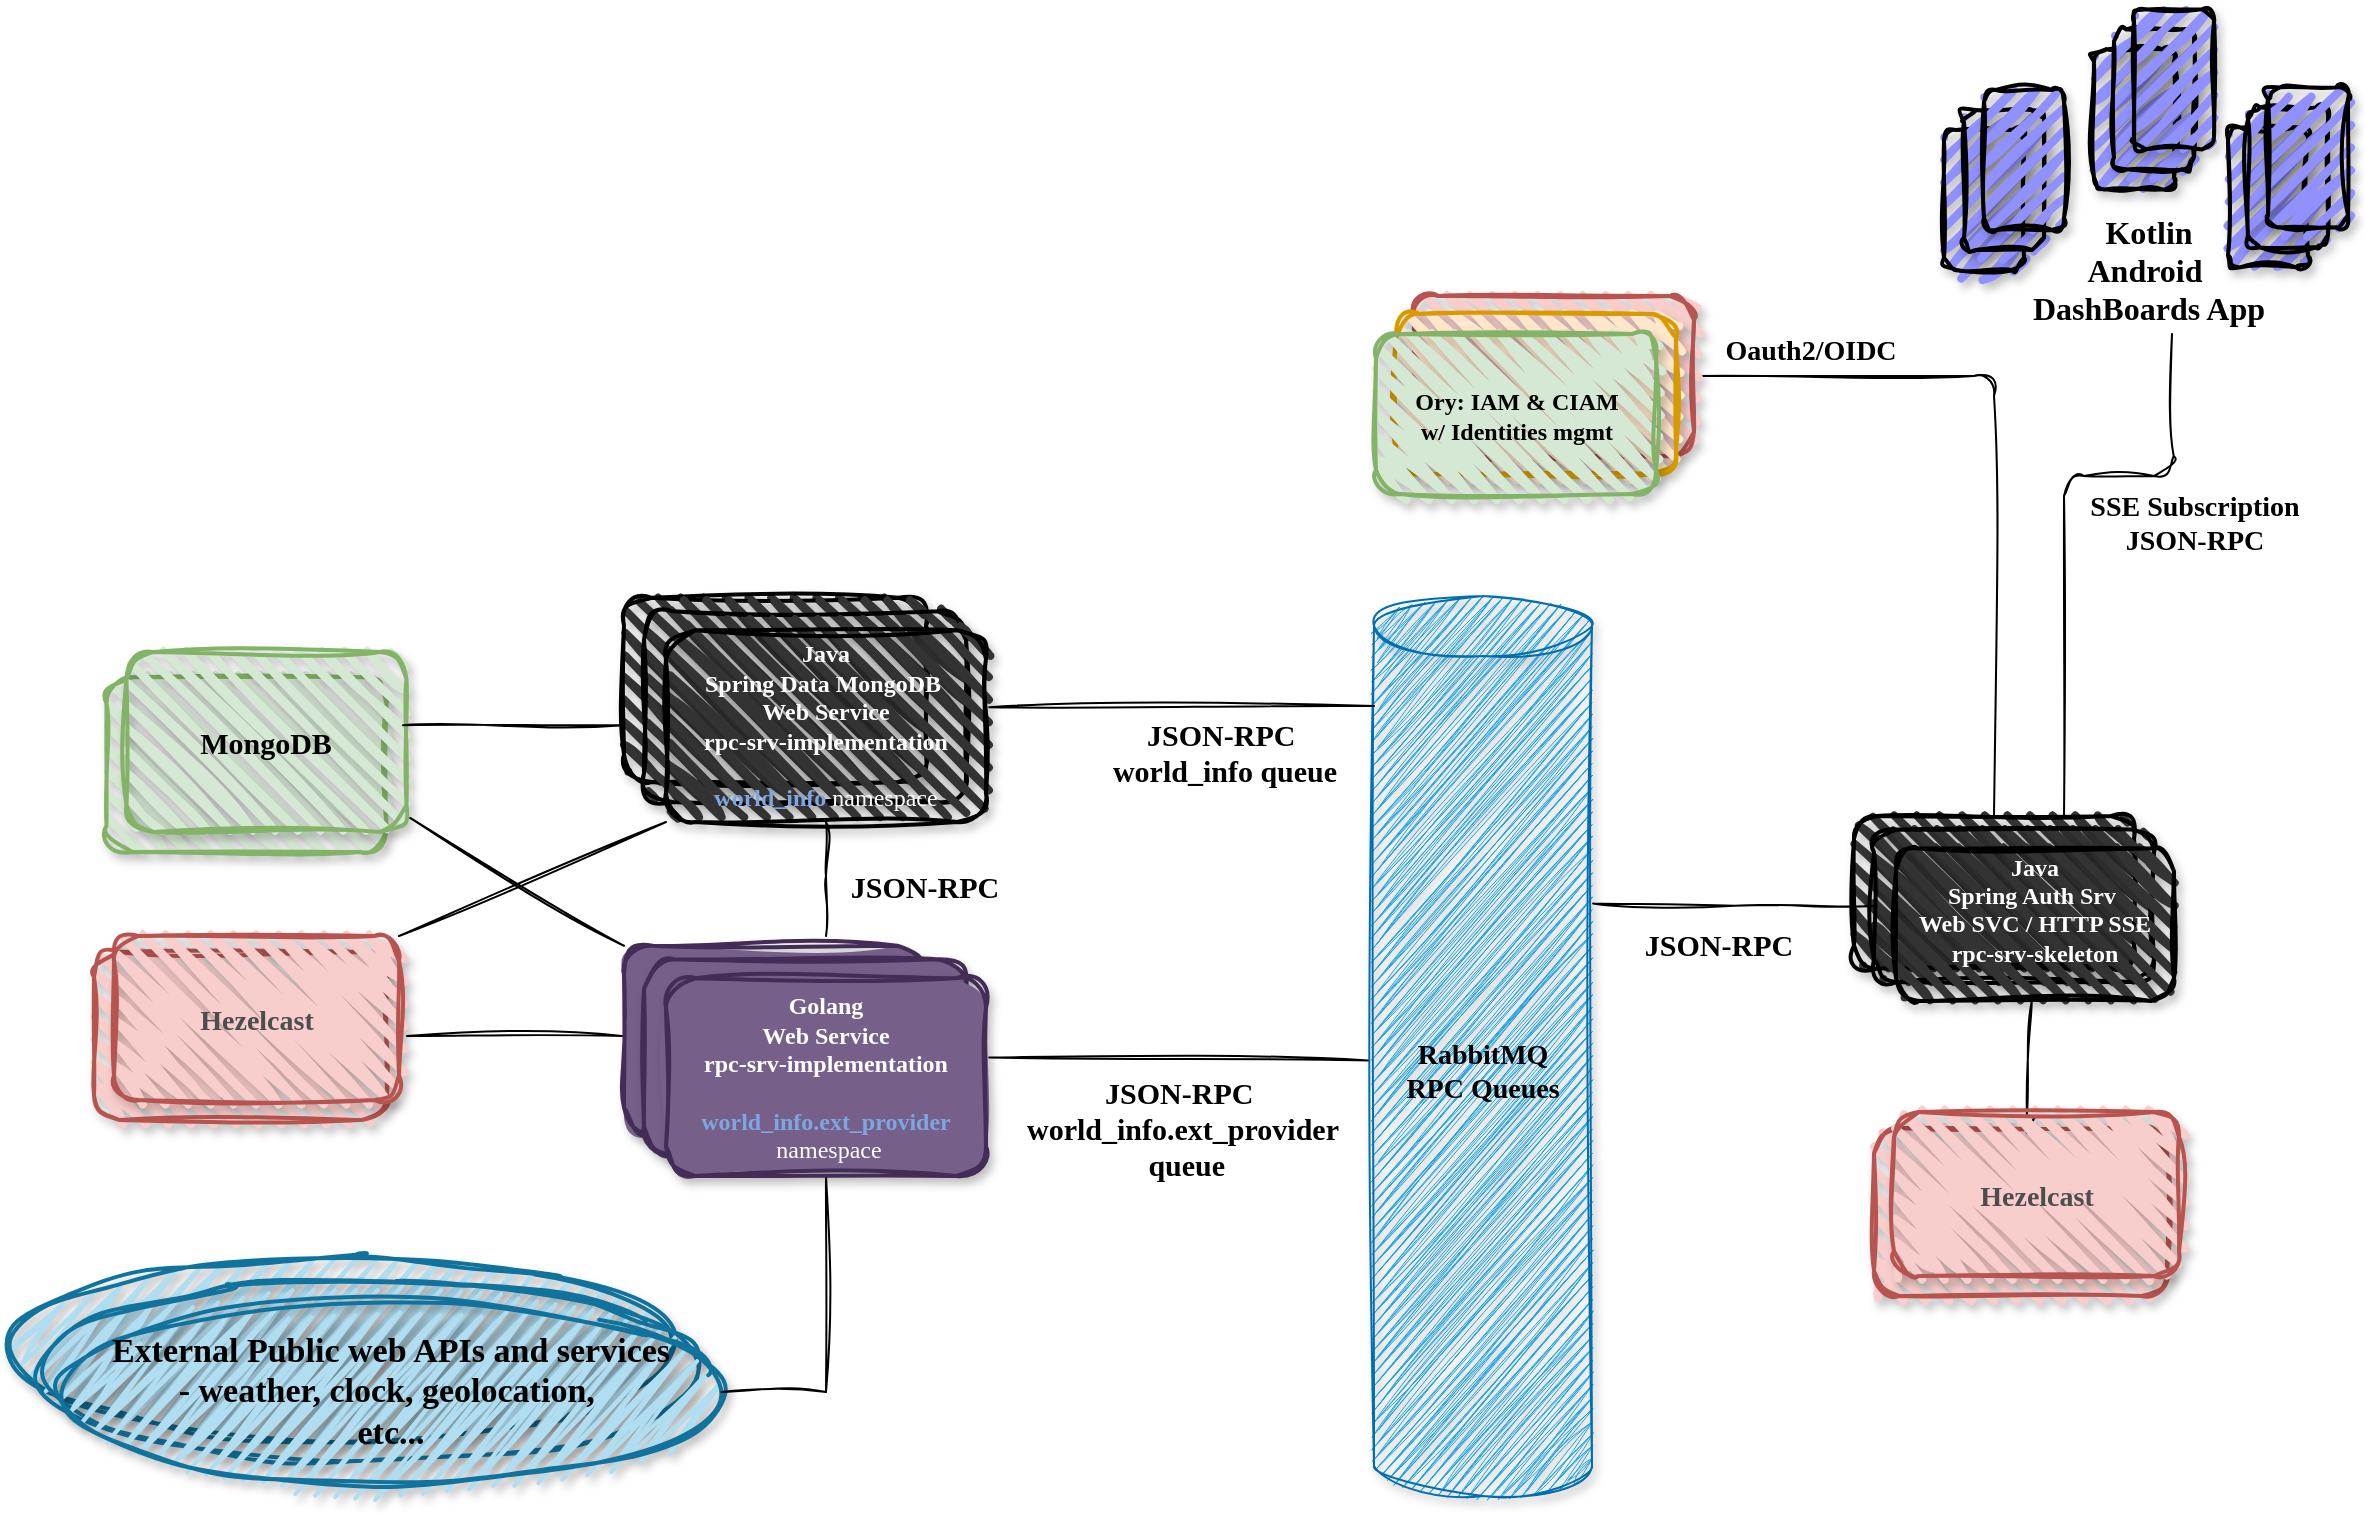 <mxfile version="28.0.6">
  <diagram id="KBIwsYY--AiB_v0YLguu" name="Page-1">
    <mxGraphModel dx="2216" dy="2158" grid="1" gridSize="10" guides="1" tooltips="1" connect="1" arrows="1" fold="1" page="1" pageScale="1" pageWidth="1654" pageHeight="1169" math="0" shadow="0">
      <root>
        <mxCell id="0" />
        <mxCell id="1" parent="0" />
        <mxCell id="112" style="edgeStyle=none;html=1;exitX=1;exitY=0.5;exitDx=0;exitDy=0;entryX=0.5;entryY=0;entryDx=0;entryDy=0;sketch=1;curveFitting=1;jiggle=2;endArrow=none;endFill=0;" parent="1" source="52" target="M9iqOvp1g94WVJkQ8rMG-64" edge="1">
          <mxGeometry relative="1" as="geometry">
            <Array as="points">
              <mxPoint x="1270" y="-700" />
            </Array>
          </mxGeometry>
        </mxCell>
        <mxCell id="52" value="" style="rounded=1;whiteSpace=wrap;html=1;strokeWidth=2;fillWeight=4;hachureGap=8;hachureAngle=45;fillColor=#f8cecc;strokeColor=#b85450;shadow=1;fillStyle=zigzag;sketch=1;curveFitting=1;jiggle=2;" parent="1" vertex="1">
          <mxGeometry x="980" y="-740" width="140" height="80" as="geometry" />
        </mxCell>
        <mxCell id="53" value="" style="rounded=1;whiteSpace=wrap;html=1;strokeWidth=2;fillWeight=4;hachureGap=8;hachureAngle=45;fillColor=#ffe6cc;strokeColor=#d79b00;shadow=1;fillStyle=zigzag;sketch=1;curveFitting=1;jiggle=2;" parent="1" vertex="1">
          <mxGeometry x="971" y="-731" width="140" height="80" as="geometry" />
        </mxCell>
        <mxCell id="43" value="" style="rounded=1;whiteSpace=wrap;html=1;strokeWidth=2;fillWeight=4;hachureGap=8;hachureAngle=45;fillColor=light-dark(#9090FF,#198CC4);shadow=1;sketch=1;curveFitting=1;jiggle=2;fontStyle=1;rotation=90;" parent="1" vertex="1">
          <mxGeometry x="1305" y="-848.31" width="70" height="40" as="geometry" />
        </mxCell>
        <mxCell id="M9iqOvp1g94WVJkQ8rMG-46" value="" style="rounded=1;whiteSpace=wrap;html=1;strokeWidth=2;fillWeight=4;hachureGap=8;hachureAngle=45;fillColor=#f8cecc;align=center;verticalAlign=middle;fontFamily=Comic Sans MS;fontSize=16;strokeColor=#b85450;fillStyle=zigzag;shadow=1;sketch=1;curveFitting=1;jiggle=2;" parent="1" vertex="1">
          <mxGeometry x="1210" y="-324" width="146.5" height="84" as="geometry" />
        </mxCell>
        <mxCell id="M9iqOvp1g94WVJkQ8rMG-64" value="" style="rounded=1;whiteSpace=wrap;html=1;strokeWidth=2;fillWeight=4;hachureGap=8;hachureAngle=45;fillColor=light-dark(#333333,#198CC4);shadow=1;sketch=1;curveFitting=1;jiggle=2;" parent="1" vertex="1">
          <mxGeometry x="1200" y="-480" width="140" height="76.24" as="geometry" />
        </mxCell>
        <mxCell id="M9iqOvp1g94WVJkQ8rMG-65" value="" style="rounded=1;whiteSpace=wrap;html=1;strokeWidth=2;fillWeight=4;hachureGap=8;hachureAngle=45;fillColor=light-dark(#333333,#198CC4);shadow=1;sketch=1;curveFitting=1;jiggle=2;" parent="1" vertex="1">
          <mxGeometry x="1210" y="-473.25" width="140" height="76.24" as="geometry" />
        </mxCell>
        <mxCell id="127" style="edgeStyle=none;html=1;entryX=0.5;entryY=0;entryDx=0;entryDy=0;sketch=1;curveFitting=1;jiggle=2;endArrow=none;endFill=0;" parent="1" source="M9iqOvp1g94WVJkQ8rMG-66" target="63" edge="1">
          <mxGeometry relative="1" as="geometry">
            <Array as="points">
              <mxPoint x="1286" y="-320" />
            </Array>
          </mxGeometry>
        </mxCell>
        <mxCell id="M9iqOvp1g94WVJkQ8rMG-66" value="&lt;span style=&quot;text-wrap-mode: nowrap;&quot;&gt;&lt;font face=&quot;Comic Sans MS&quot; style=&quot;color: rgb(255, 255, 255);&quot;&gt;Java&lt;/font&gt;&lt;/span&gt;&lt;div&gt;&lt;span style=&quot;text-wrap-mode: nowrap;&quot;&gt;&lt;font face=&quot;Comic Sans MS&quot; style=&quot;color: rgb(255, 255, 255);&quot;&gt;Spring Auth Srv&amp;nbsp;&lt;/font&gt;&lt;/span&gt;&lt;/div&gt;&lt;div&gt;&lt;span style=&quot;text-wrap-mode: nowrap;&quot;&gt;&lt;font face=&quot;Comic Sans MS&quot; style=&quot;color: rgb(255, 255, 255);&quot;&gt;Web SVC / HTTP SSE&lt;/font&gt;&lt;/span&gt;&lt;/div&gt;&lt;div&gt;&lt;font face=&quot;Comic Sans MS&quot;&gt;&lt;span style=&quot;color: rgb(255, 255, 255); text-wrap-mode: nowrap;&quot;&gt;rpc-srv-skeleton&lt;/span&gt;&lt;br&gt;&lt;/font&gt;&lt;div&gt;&lt;br&gt;&lt;/div&gt;&lt;/div&gt;" style="rounded=1;whiteSpace=wrap;html=1;strokeWidth=2;fillWeight=4;hachureGap=8;hachureAngle=45;fillColor=light-dark(#333333,#198CC4);shadow=1;sketch=1;curveFitting=1;jiggle=2;fontStyle=1" parent="1" vertex="1">
          <mxGeometry x="1221" y="-463.76" width="139" height="76.24" as="geometry" />
        </mxCell>
        <mxCell id="46" value="" style="rounded=1;whiteSpace=wrap;html=1;strokeWidth=2;fillWeight=4;hachureGap=8;hachureAngle=45;fillColor=#d5e8d4;strokeColor=#82b366;glass=0;shadow=1;fillStyle=zigzag;sketch=1;curveFitting=1;jiggle=2;" parent="1" vertex="1">
          <mxGeometry x="961" y="-721" width="140" height="80" as="geometry" />
        </mxCell>
        <mxCell id="58" value="&lt;font style=&quot;color: rgb(0, 0, 0);&quot;&gt;&lt;span style=&quot;font-family: &amp;quot;Comic Sans MS&amp;quot;;&quot;&gt;Ory&lt;/span&gt;&lt;span style=&quot;font-family: &amp;quot;Comic Sans MS&amp;quot;; background-color: transparent;&quot;&gt;: IAM &amp;amp; CIAM&lt;/span&gt;&lt;/font&gt;&lt;div style=&quot;font-family: &amp;quot;Comic Sans MS&amp;quot;;&quot;&gt;&lt;span style=&quot;background-color: transparent;&quot;&gt;&lt;font style=&quot;color: rgb(0, 0, 0);&quot;&gt;&amp;nbsp;w/ Identities mgmt&amp;nbsp;&lt;/font&gt;&lt;/span&gt;&lt;/div&gt;" style="text;html=1;align=center;verticalAlign=middle;resizable=0;points=[];autosize=1;strokeColor=none;fillColor=none;shadow=1;fontStyle=1;sketch=1;curveFitting=1;jiggle=2;" parent="1" vertex="1">
          <mxGeometry x="960.5" y="-700" width="140" height="40" as="geometry" />
        </mxCell>
        <mxCell id="61" value="" style="rounded=1;whiteSpace=wrap;html=1;strokeWidth=2;fillWeight=4;hachureGap=8;hachureAngle=45;fillColor=#d5e8d4;shadow=1;strokeColor=#82b366;sketch=1;curveFitting=1;jiggle=2;" parent="1" vertex="1">
          <mxGeometry x="326.25" y="-549.39" width="140" height="87.39" as="geometry" />
        </mxCell>
        <mxCell id="63" value="&lt;div&gt;&lt;font color=&quot;#4d4d4d&quot;&gt;&lt;span style=&quot;font-size: 14px;&quot;&gt;Hezelcast&lt;/span&gt;&lt;/font&gt;&lt;/div&gt;" style="rounded=1;whiteSpace=wrap;html=1;strokeWidth=2;fillWeight=4;hachureGap=8;hachureAngle=45;fillColor=#f8cecc;align=center;verticalAlign=middle;fontFamily=Comic Sans MS;fontSize=16;strokeColor=#b85450;fillStyle=zigzag;shadow=1;sketch=1;curveFitting=1;jiggle=2;fontStyle=1" parent="1" vertex="1">
          <mxGeometry x="1220" y="-332" width="142.5" height="82" as="geometry" />
        </mxCell>
        <mxCell id="66" value="&lt;span style=&quot;color: rgb(0, 0, 0); font-family: &amp;quot;Comic Sans MS&amp;quot;; text-wrap-mode: nowrap;&quot;&gt;&lt;font style=&quot;font-size: 15px;&quot;&gt;&lt;span&gt;MongoDB&lt;/span&gt;&lt;/font&gt;&lt;/span&gt;" style="rounded=1;whiteSpace=wrap;html=1;strokeWidth=2;fillWeight=4;hachureGap=8;hachureAngle=45;fillColor=#d5e8d4;shadow=1;strokeColor=#82b366;sketch=1;curveFitting=1;jiggle=2;fontStyle=1" parent="1" vertex="1">
          <mxGeometry x="336.25" y="-562" width="140" height="90" as="geometry" />
        </mxCell>
        <mxCell id="56" value="&lt;span style=&quot;font-size: 14px;&quot;&gt;&lt;font face=&quot;Comic Sans MS&quot;&gt;RabbitMQ&lt;/font&gt;&lt;/span&gt;&lt;div&gt;&lt;div&gt;&lt;span style=&quot;font-size: 14px;&quot;&gt;&lt;font face=&quot;Comic Sans MS&quot;&gt;RPC Queues&lt;/font&gt;&lt;/span&gt;&lt;/div&gt;&lt;/div&gt;" style="shape=cylinder3;whiteSpace=wrap;html=1;boundedLbl=1;backgroundOutline=1;size=15;fillColor=#1ba1e2;strokeColor=#006EAF;fillStyle=zigzag;shadow=1;fontStyle=1;strokeWidth=1;fontColor=#000000;sketch=1;curveFitting=1;jiggle=2;fontFamily=Comic Sans MS;" parent="1" vertex="1">
          <mxGeometry x="960" y="-590" width="109" height="450" as="geometry" />
        </mxCell>
        <mxCell id="113" value="" style="rounded=1;whiteSpace=wrap;html=1;strokeWidth=2;fillWeight=4;hachureGap=8;hachureAngle=45;fillColor=light-dark(#9090FF,#198CC4);shadow=1;sketch=1;curveFitting=1;jiggle=2;fontStyle=1;rotation=90;" parent="1" vertex="1">
          <mxGeometry x="1315" y="-858.31" width="70" height="40" as="geometry" />
        </mxCell>
        <mxCell id="114" value="" style="rounded=1;whiteSpace=wrap;html=1;strokeWidth=2;fillWeight=4;hachureGap=8;hachureAngle=45;fillColor=light-dark(#9090FF,#198CC4);shadow=1;sketch=1;curveFitting=1;jiggle=2;fontStyle=1;rotation=90;" parent="1" vertex="1">
          <mxGeometry x="1325" y="-868.31" width="70" height="40" as="geometry" />
        </mxCell>
        <mxCell id="118" value="" style="rounded=1;whiteSpace=wrap;html=1;strokeWidth=2;fillWeight=4;hachureGap=8;hachureAngle=45;fillColor=light-dark(#9090FF,#198CC4);shadow=1;sketch=1;curveFitting=1;jiggle=2;fontStyle=1;rotation=90;" parent="1" vertex="1">
          <mxGeometry x="1372" y="-809.31" width="70" height="40" as="geometry" />
        </mxCell>
        <mxCell id="119" value="" style="rounded=1;whiteSpace=wrap;html=1;strokeWidth=2;fillWeight=4;hachureGap=8;hachureAngle=45;fillColor=light-dark(#9090FF,#198CC4);shadow=1;sketch=1;curveFitting=1;jiggle=2;fontStyle=1;rotation=90;" parent="1" vertex="1">
          <mxGeometry x="1382" y="-819.31" width="70" height="40" as="geometry" />
        </mxCell>
        <mxCell id="120" value="" style="rounded=1;whiteSpace=wrap;html=1;strokeWidth=2;fillWeight=4;hachureGap=8;hachureAngle=45;fillColor=light-dark(#9090FF,#198CC4);shadow=1;sketch=1;curveFitting=1;jiggle=2;fontStyle=1;rotation=90;" parent="1" vertex="1">
          <mxGeometry x="1392" y="-829.31" width="70" height="40" as="geometry" />
        </mxCell>
        <mxCell id="121" value="" style="rounded=1;whiteSpace=wrap;html=1;strokeWidth=2;fillWeight=4;hachureGap=8;hachureAngle=45;fillColor=light-dark(#9090FF,#198CC4);shadow=1;sketch=1;curveFitting=1;jiggle=2;fontStyle=1;rotation=90;" parent="1" vertex="1">
          <mxGeometry x="1230" y="-808" width="70" height="40" as="geometry" />
        </mxCell>
        <mxCell id="122" value="" style="rounded=1;whiteSpace=wrap;html=1;strokeWidth=2;fillWeight=4;hachureGap=8;hachureAngle=45;fillColor=light-dark(#9090FF,#198CC4);shadow=1;sketch=1;curveFitting=1;jiggle=2;fontStyle=1;rotation=90;" parent="1" vertex="1">
          <mxGeometry x="1240" y="-818" width="70" height="40" as="geometry" />
        </mxCell>
        <mxCell id="123" value="" style="rounded=1;whiteSpace=wrap;html=1;strokeWidth=2;fillWeight=4;hachureGap=8;hachureAngle=45;fillColor=light-dark(#9090FF,#198CC4);shadow=1;sketch=1;curveFitting=1;jiggle=2;fontStyle=1;rotation=90;" parent="1" vertex="1">
          <mxGeometry x="1250" y="-828" width="70" height="40" as="geometry" />
        </mxCell>
        <mxCell id="124" value="Kotlin&lt;div&gt;Android&amp;nbsp;&lt;/div&gt;&lt;div&gt;DashBoards App&lt;/div&gt;" style="text;html=1;align=center;verticalAlign=middle;resizable=0;points=[];autosize=1;strokeColor=none;fillColor=none;fontFamily=Comic Sans MS;fontSize=16;fontStyle=1" parent="1" vertex="1">
          <mxGeometry x="1272" y="-788" width="150" height="70" as="geometry" />
        </mxCell>
        <mxCell id="125" style="edgeStyle=none;html=1;entryX=0.58;entryY=0.957;entryDx=0;entryDy=0;entryPerimeter=0;sketch=1;curveFitting=1;jiggle=2;endArrow=none;endFill=0;exitX=0.75;exitY=0;exitDx=0;exitDy=0;" parent="1" source="M9iqOvp1g94WVJkQ8rMG-64" target="124" edge="1">
          <mxGeometry relative="1" as="geometry">
            <Array as="points">
              <mxPoint x="1305" y="-650" />
              <mxPoint x="1360" y="-650" />
            </Array>
          </mxGeometry>
        </mxCell>
        <mxCell id="130" value="&lt;font face=&quot;Comic Sans MS&quot;&gt;JSON-RPC&lt;/font&gt;" style="text;html=1;align=center;verticalAlign=middle;resizable=0;points=[];autosize=1;strokeColor=none;fillColor=none;fontStyle=1;fontSize=15;" parent="1" vertex="1">
          <mxGeometry x="1082" y="-430.64" width="100" height="30" as="geometry" />
        </mxCell>
        <mxCell id="138" value="" style="rounded=1;whiteSpace=wrap;html=1;strokeWidth=2;fillWeight=4;hachureGap=8;hachureAngle=45;fillColor=light-dark(#333333,#198CC4);shadow=1;sketch=1;curveFitting=1;jiggle=2;" parent="1" vertex="1">
          <mxGeometry x="585" y="-589.12" width="151" height="92.12" as="geometry" />
        </mxCell>
        <mxCell id="139" value="" style="rounded=1;whiteSpace=wrap;html=1;strokeWidth=2;fillWeight=4;hachureGap=8;hachureAngle=45;fillColor=light-dark(#333333,#198CC4);shadow=1;sketch=1;curveFitting=1;jiggle=2;" parent="1" vertex="1">
          <mxGeometry x="595" y="-582.37" width="161" height="95.37" as="geometry" />
        </mxCell>
        <mxCell id="140" value="&lt;span style=&quot;font-family: &amp;quot;Comic Sans MS&amp;quot;; text-wrap-mode: nowrap;&quot;&gt;&lt;font style=&quot;color: rgb(255, 255, 255);&quot;&gt;Java&lt;/font&gt;&lt;/span&gt;&lt;div&gt;&lt;span style=&quot;font-family: &amp;quot;Comic Sans MS&amp;quot;; text-wrap-mode: nowrap;&quot;&gt;&lt;font style=&quot;color: rgb(255, 255, 255);&quot;&gt;Spring Data MongoDB&amp;nbsp;&lt;/font&gt;&lt;/span&gt;&lt;/div&gt;&lt;div&gt;&lt;span style=&quot;font-family: &amp;quot;Comic Sans MS&amp;quot;; text-wrap-mode: nowrap;&quot;&gt;&lt;font style=&quot;color: rgb(255, 255, 255);&quot;&gt;Web Service&lt;/font&gt;&lt;/span&gt;&lt;/div&gt;&lt;div&gt;&lt;span style=&quot;font-family: &amp;quot;Comic Sans MS&amp;quot;; text-wrap-mode: nowrap;&quot;&gt;&lt;font style=&quot;color: rgb(255, 255, 255);&quot;&gt;rpc-srv-implementation&lt;/font&gt;&lt;/span&gt;&lt;/div&gt;&lt;div&gt;&lt;span style=&quot;font-family: &amp;quot;Comic Sans MS&amp;quot;; text-wrap-mode: nowrap;&quot;&gt;&lt;font style=&quot;color: rgb(255, 255, 255);&quot;&gt;&lt;br&gt;&lt;/font&gt;&lt;/span&gt;&lt;/div&gt;&lt;div&gt;&lt;span style=&quot;font-family: &amp;quot;Comic Sans MS&amp;quot;; text-wrap-mode: nowrap;&quot;&gt;&lt;font style=&quot;color: rgb(126, 166, 224);&quot;&gt;world_info&lt;/font&gt;&lt;font style=&quot;color: rgb(255, 255, 255);&quot;&gt; &lt;span style=&quot;font-weight: normal;&quot;&gt;namespace&lt;/span&gt;&lt;/font&gt;&lt;/span&gt;&lt;/div&gt;" style="rounded=1;whiteSpace=wrap;html=1;strokeWidth=2;fillWeight=4;hachureGap=8;hachureAngle=45;fillColor=light-dark(#333333,#198CC4);shadow=1;sketch=1;curveFitting=1;jiggle=2;fontStyle=1" parent="1" vertex="1">
          <mxGeometry x="606" y="-572.88" width="160" height="95.88" as="geometry" />
        </mxCell>
        <mxCell id="141" value="" style="rounded=1;whiteSpace=wrap;html=1;strokeWidth=2;fillWeight=4;hachureGap=8;hachureAngle=45;fillColor=#f8cecc;align=center;verticalAlign=middle;fontFamily=Comic Sans MS;fontSize=16;strokeColor=#b85450;fillStyle=zigzag;shadow=1;sketch=1;curveFitting=1;jiggle=2;" parent="1" vertex="1">
          <mxGeometry x="320" y="-412" width="146.5" height="84" as="geometry" />
        </mxCell>
        <mxCell id="142" value="&lt;div&gt;&lt;font color=&quot;#4d4d4d&quot;&gt;&lt;span style=&quot;font-size: 14px;&quot;&gt;Hezelcast&lt;/span&gt;&lt;/font&gt;&lt;/div&gt;" style="rounded=1;whiteSpace=wrap;html=1;strokeWidth=2;fillWeight=4;hachureGap=8;hachureAngle=45;fillColor=#f8cecc;align=center;verticalAlign=middle;fontFamily=Comic Sans MS;fontSize=16;strokeColor=#b85450;fillStyle=zigzag;shadow=1;sketch=1;curveFitting=1;jiggle=2;fontStyle=1" parent="1" vertex="1">
          <mxGeometry x="330" y="-420" width="142.5" height="82" as="geometry" />
        </mxCell>
        <mxCell id="145" style="edgeStyle=none;html=1;entryX=1.01;entryY=0.401;entryDx=0;entryDy=0;entryPerimeter=0;sketch=1;curveFitting=1;jiggle=2;endArrow=none;endFill=0;" parent="1" target="140" edge="1">
          <mxGeometry relative="1" as="geometry">
            <mxPoint x="960" y="-535" as="sourcePoint" />
          </mxGeometry>
        </mxCell>
        <mxCell id="146" value="&lt;font face=&quot;Comic Sans MS&quot;&gt;JSON-RPC&amp;nbsp;&lt;/font&gt;&lt;div&gt;&lt;font face=&quot;Comic Sans MS&quot;&gt;world_info queue&lt;/font&gt;&lt;/div&gt;" style="text;html=1;align=center;verticalAlign=middle;resizable=0;points=[];autosize=1;strokeColor=none;fillColor=none;fontStyle=1;fontSize=15;" parent="1" vertex="1">
          <mxGeometry x="815" y="-537" width="140" height="50" as="geometry" />
        </mxCell>
        <mxCell id="148" value="" style="ellipse;whiteSpace=wrap;html=1;strokeWidth=2;fillWeight=2;hachureGap=8;fillColor=#b1ddf0;fillStyle=zigzag;fontFamily=Architects Daughter;fontSource=https%3A%2F%2Ffonts.googleapis.com%2Fcss%3Ffamily%3DArchitects%2BDaughter;strokeColor=#10739e;shadow=1;sketch=1;curveFitting=1;jiggle=2;fontStyle=1;" parent="1" vertex="1">
          <mxGeometry x="278.75" y="-260" width="331" height="92" as="geometry" />
        </mxCell>
        <mxCell id="149" value="" style="ellipse;whiteSpace=wrap;html=1;strokeWidth=2;fillWeight=2;hachureGap=8;fillColor=#b1ddf0;fillStyle=zigzag;fontFamily=Architects Daughter;fontSource=https%3A%2F%2Ffonts.googleapis.com%2Fcss%3Ffamily%3DArchitects%2BDaughter;strokeColor=#10739e;shadow=1;sketch=1;curveFitting=1;jiggle=2;fontStyle=1;" parent="1" vertex="1">
          <mxGeometry x="291.75" y="-249" width="331" height="92" as="geometry" />
        </mxCell>
        <mxCell id="150" value="&lt;font style=&quot;color: rgb(0, 0, 0);&quot;&gt;External Public web APIs and services&lt;/font&gt;&lt;div&gt;&lt;font style=&quot;color: rgb(0, 0, 0);&quot;&gt;- weather, clock, geolocation,&amp;nbsp;&lt;/font&gt;&lt;/div&gt;&lt;div&gt;&lt;font style=&quot;color: rgb(0, 0, 0);&quot;&gt;etc...&lt;/font&gt;&lt;/div&gt;" style="ellipse;whiteSpace=wrap;html=1;strokeWidth=2;fillWeight=2;hachureGap=8;fillColor=#b1ddf0;fillStyle=zigzag;fontFamily=Comic Sans MS;strokeColor=#10739e;shadow=1;sketch=1;curveFitting=1;jiggle=2;fontStyle=1;fontSize=17;" parent="1" vertex="1">
          <mxGeometry x="302.75" y="-238" width="331" height="92" as="geometry" />
        </mxCell>
        <mxCell id="rF27zGda0f2o9iz_VQ4h-151" value="&lt;b&gt;&lt;font style=&quot;font-size: 14px;&quot;&gt;SSE Subscription&lt;/font&gt;&lt;/b&gt;&lt;div&gt;&lt;b&gt;&lt;font style=&quot;font-size: 14px;&quot;&gt;JSON-RPC&lt;/font&gt;&lt;/b&gt;&lt;/div&gt;" style="text;html=1;align=center;verticalAlign=middle;resizable=0;points=[];autosize=1;strokeColor=none;fillColor=none;fontFamily=Comic Sans MS;" parent="1" vertex="1">
          <mxGeometry x="1300" y="-651" width="140" height="50" as="geometry" />
        </mxCell>
        <mxCell id="rF27zGda0f2o9iz_VQ4h-152" value="&lt;font style=&quot;font-size: 14px;&quot;&gt;Oauth2/OIDC&lt;/font&gt;" style="text;html=1;align=center;verticalAlign=middle;resizable=0;points=[];autosize=1;strokeColor=none;fillColor=none;fontFamily=Comic Sans MS;fontStyle=1;fontSize=13;" parent="1" vertex="1">
          <mxGeometry x="1118" y="-727" width="120" height="30" as="geometry" />
        </mxCell>
        <mxCell id="FWAzQpKIjR9kFiQ_KNxF-151" style="edgeStyle=orthogonalEdgeStyle;rounded=0;sketch=1;hachureGap=4;jiggle=2;curveFitting=1;orthogonalLoop=1;jettySize=auto;html=1;exitX=0;exitY=0.5;exitDx=0;exitDy=0;entryX=1.005;entryY=0.186;entryDx=0;entryDy=0;entryPerimeter=0;fontFamily=Architects Daughter;fontSource=https%3A%2F%2Ffonts.googleapis.com%2Fcss%3Ffamily%3DArchitects%2BDaughter;endArrow=none;endFill=0;" parent="1" source="M9iqOvp1g94WVJkQ8rMG-65" edge="1">
          <mxGeometry relative="1" as="geometry">
            <mxPoint x="1069.545" y="-436.3" as="targetPoint" />
          </mxGeometry>
        </mxCell>
        <mxCell id="rbWJIEI3govXntfSJS5m-151" value="" style="rounded=1;whiteSpace=wrap;html=1;strokeWidth=2;fillWeight=4;hachureGap=8;hachureAngle=45;fillColor=#76608a;shadow=1;sketch=1;curveFitting=1;jiggle=2;fontColor=#ffffff;strokeColor=#432D57;fillStyle=solid;" vertex="1" parent="1">
          <mxGeometry x="585" y="-415.12" width="151" height="95.12" as="geometry" />
        </mxCell>
        <mxCell id="rbWJIEI3govXntfSJS5m-152" value="" style="rounded=1;whiteSpace=wrap;html=1;strokeWidth=2;fillWeight=4;hachureGap=8;hachureAngle=45;fillColor=#76608a;shadow=1;sketch=1;curveFitting=1;jiggle=2;fontColor=#ffffff;strokeColor=#432D57;fillStyle=solid;" vertex="1" parent="1">
          <mxGeometry x="595" y="-408.37" width="161" height="98.37" as="geometry" />
        </mxCell>
        <mxCell id="rbWJIEI3govXntfSJS5m-168" style="edgeStyle=orthogonalEdgeStyle;rounded=0;sketch=1;hachureGap=4;jiggle=2;curveFitting=1;orthogonalLoop=1;jettySize=auto;html=1;exitX=0.5;exitY=1;exitDx=0;exitDy=0;entryX=1;entryY=0.5;entryDx=0;entryDy=0;fontFamily=Architects Daughter;fontSource=https%3A%2F%2Ffonts.googleapis.com%2Fcss%3Ffamily%3DArchitects%2BDaughter;endArrow=none;endFill=0;" edge="1" parent="1" source="rbWJIEI3govXntfSJS5m-153" target="150">
          <mxGeometry relative="1" as="geometry" />
        </mxCell>
        <mxCell id="rbWJIEI3govXntfSJS5m-153" value="&lt;span style=&quot;font-family: &amp;quot;Comic Sans MS&amp;quot;; text-wrap-mode: nowrap;&quot;&gt;&lt;font style=&quot;color: rgb(255, 255, 255);&quot;&gt;Golang&lt;/font&gt;&lt;/span&gt;&lt;div&gt;&lt;span style=&quot;font-family: &amp;quot;Comic Sans MS&amp;quot;; text-wrap-mode: nowrap;&quot;&gt;&lt;font style=&quot;color: rgb(255, 255, 255);&quot;&gt;Web Service&lt;/font&gt;&lt;/span&gt;&lt;/div&gt;&lt;div&gt;&lt;span style=&quot;font-family: &amp;quot;Comic Sans MS&amp;quot;; text-wrap-mode: nowrap;&quot;&gt;&lt;font style=&quot;color: rgb(255, 255, 255);&quot;&gt;rpc-srv-implementation&lt;/font&gt;&lt;/span&gt;&lt;/div&gt;&lt;div&gt;&lt;span style=&quot;font-family: &amp;quot;Comic Sans MS&amp;quot;; text-wrap-mode: nowrap;&quot;&gt;&lt;font style=&quot;color: rgb(255, 255, 255);&quot;&gt;&lt;br&gt;&lt;/font&gt;&lt;/span&gt;&lt;/div&gt;&lt;div&gt;&lt;span style=&quot;font-family: &amp;quot;Comic Sans MS&amp;quot;; text-wrap-mode: nowrap;&quot;&gt;&lt;font style=&quot;color: rgb(126, 166, 224);&quot;&gt;world_info.ext_provider&lt;/font&gt;&lt;/span&gt;&lt;/div&gt;&lt;div&gt;&lt;span style=&quot;font-family: &amp;quot;Comic Sans MS&amp;quot;; text-wrap-mode: nowrap;&quot;&gt;&lt;font style=&quot;color: rgb(255, 255, 255);&quot;&gt;&amp;nbsp;&lt;span style=&quot;font-weight: normal;&quot;&gt;namespace&lt;/span&gt;&lt;/font&gt;&lt;/span&gt;&lt;/div&gt;" style="rounded=1;whiteSpace=wrap;html=1;strokeWidth=2;fillWeight=4;hachureGap=8;hachureAngle=45;fillColor=#76608a;shadow=1;sketch=1;curveFitting=1;jiggle=2;fontStyle=1;fontColor=#ffffff;strokeColor=#432D57;fillStyle=solid;" vertex="1" parent="1">
          <mxGeometry x="606" y="-398.88" width="160" height="98.88" as="geometry" />
        </mxCell>
        <mxCell id="rbWJIEI3govXntfSJS5m-154" style="edgeStyle=none;html=1;entryX=1.01;entryY=0.401;entryDx=0;entryDy=0;entryPerimeter=0;sketch=1;curveFitting=1;jiggle=2;endArrow=none;endFill=0;exitX=-0.028;exitY=0.516;exitDx=0;exitDy=0;exitPerimeter=0;" edge="1" target="rbWJIEI3govXntfSJS5m-153" parent="1" source="56">
          <mxGeometry relative="1" as="geometry">
            <mxPoint x="960" y="-351" as="sourcePoint" />
          </mxGeometry>
        </mxCell>
        <mxCell id="rbWJIEI3govXntfSJS5m-155" value="&lt;font face=&quot;Comic Sans MS&quot;&gt;JSON-RPC&amp;nbsp;&lt;/font&gt;&lt;div&gt;&lt;font face=&quot;Comic Sans MS&quot;&gt;world_info.ext_provider&lt;/font&gt;&lt;/div&gt;&lt;div&gt;&lt;font face=&quot;Comic Sans MS&quot;&gt;&amp;nbsp;queue&lt;/font&gt;&lt;/div&gt;" style="text;html=1;align=center;verticalAlign=middle;resizable=0;points=[];autosize=1;strokeColor=none;fillColor=none;fontStyle=1;fontSize=15;" vertex="1" parent="1">
          <mxGeometry x="769" y="-359" width="190" height="70" as="geometry" />
        </mxCell>
        <mxCell id="rbWJIEI3govXntfSJS5m-163" value="" style="endArrow=none;html=1;rounded=0;sketch=1;hachureGap=4;jiggle=2;curveFitting=1;fontFamily=Architects Daughter;fontSource=https%3A%2F%2Ffonts.googleapis.com%2Fcss%3Ffamily%3DArchitects%2BDaughter;" edge="1" parent="1">
          <mxGeometry width="50" height="50" relative="1" as="geometry">
            <mxPoint x="476.5" y="-370" as="sourcePoint" />
            <mxPoint x="584" y="-370" as="targetPoint" />
          </mxGeometry>
        </mxCell>
        <mxCell id="rbWJIEI3govXntfSJS5m-164" value="" style="endArrow=none;html=1;rounded=0;sketch=1;hachureGap=4;jiggle=2;curveFitting=1;fontFamily=Architects Daughter;fontSource=https%3A%2F%2Ffonts.googleapis.com%2Fcss%3Ffamily%3DArchitects%2BDaughter;entryX=-0.013;entryY=0.429;entryDx=0;entryDy=0;entryPerimeter=0;" edge="1" parent="1">
          <mxGeometry width="50" height="50" relative="1" as="geometry">
            <mxPoint x="474.46" y="-525.42" as="sourcePoint" />
            <mxPoint x="584.96" y="-525.42" as="targetPoint" />
          </mxGeometry>
        </mxCell>
        <mxCell id="rbWJIEI3govXntfSJS5m-165" value="" style="endArrow=none;html=1;rounded=0;sketch=1;hachureGap=4;jiggle=2;curveFitting=1;fontFamily=Architects Daughter;fontSource=https%3A%2F%2Ffonts.googleapis.com%2Fcss%3Ffamily%3DArchitects%2BDaughter;entryX=1.013;entryY=0.922;entryDx=0;entryDy=0;entryPerimeter=0;exitX=0;exitY=0;exitDx=0;exitDy=0;" edge="1" parent="1" source="rbWJIEI3govXntfSJS5m-151" target="66">
          <mxGeometry width="50" height="50" relative="1" as="geometry">
            <mxPoint x="511" y="-420.64" as="sourcePoint" />
            <mxPoint x="561" y="-470.64" as="targetPoint" />
          </mxGeometry>
        </mxCell>
        <mxCell id="rbWJIEI3govXntfSJS5m-166" value="" style="endArrow=none;html=1;rounded=0;sketch=1;hachureGap=4;jiggle=2;curveFitting=1;fontFamily=Architects Daughter;fontSource=https%3A%2F%2Ffonts.googleapis.com%2Fcss%3Ffamily%3DArchitects%2BDaughter;exitX=1;exitY=0;exitDx=0;exitDy=0;entryX=0;entryY=1;entryDx=0;entryDy=0;" edge="1" parent="1" source="142" target="140">
          <mxGeometry width="50" height="50" relative="1" as="geometry">
            <mxPoint x="500" y="-420.64" as="sourcePoint" />
            <mxPoint x="550" y="-470.64" as="targetPoint" />
          </mxGeometry>
        </mxCell>
        <mxCell id="rbWJIEI3govXntfSJS5m-167" style="edgeStyle=orthogonalEdgeStyle;rounded=0;sketch=1;hachureGap=4;jiggle=2;curveFitting=1;orthogonalLoop=1;jettySize=auto;html=1;exitX=0.5;exitY=1;exitDx=0;exitDy=0;fontFamily=Architects Daughter;fontSource=https%3A%2F%2Ffonts.googleapis.com%2Fcss%3Ffamily%3DArchitects%2BDaughter;endArrow=none;endFill=0;" edge="1" parent="1" source="140">
          <mxGeometry relative="1" as="geometry">
            <mxPoint x="686" y="-420" as="targetPoint" />
            <Array as="points">
              <mxPoint x="686" y="-450" />
              <mxPoint x="686" y="-450" />
            </Array>
          </mxGeometry>
        </mxCell>
        <mxCell id="rbWJIEI3govXntfSJS5m-169" value="&lt;font face=&quot;Comic Sans MS&quot;&gt;JSON-RPC&lt;/font&gt;" style="text;html=1;align=center;verticalAlign=middle;resizable=0;points=[];autosize=1;strokeColor=none;fillColor=none;fontStyle=1;fontSize=15;" vertex="1" parent="1">
          <mxGeometry x="685" y="-459.88" width="100" height="30" as="geometry" />
        </mxCell>
      </root>
    </mxGraphModel>
  </diagram>
</mxfile>
